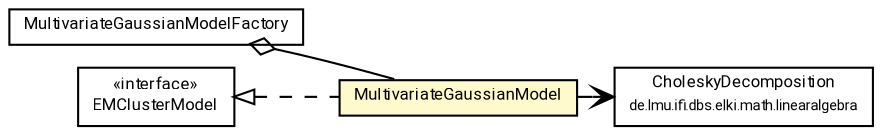 #!/usr/local/bin/dot
#
# Class diagram 
# Generated by UMLGraph version R5_7_2-60-g0e99a6 (http://www.spinellis.gr/umlgraph/)
#

digraph G {
	graph [fontnames="svg"]
	edge [fontname="Roboto",fontsize=7,labelfontname="Roboto",labelfontsize=7,color="black"];
	node [fontname="Roboto",fontcolor="black",fontsize=8,shape=plaintext,margin=0,width=0,height=0];
	nodesep=0.15;
	ranksep=0.25;
	rankdir=LR;
	// de.lmu.ifi.dbs.elki.algorithm.clustering.em.MultivariateGaussianModelFactory<V extends de.lmu.ifi.dbs.elki.data.NumberVector>
	c7193828 [label=<<table title="de.lmu.ifi.dbs.elki.algorithm.clustering.em.MultivariateGaussianModelFactory" border="0" cellborder="1" cellspacing="0" cellpadding="2" href="MultivariateGaussianModelFactory.html" target="_parent">
		<tr><td><table border="0" cellspacing="0" cellpadding="1">
		<tr><td align="center" balign="center"> <font face="Roboto">MultivariateGaussianModelFactory</font> </td></tr>
		</table></td></tr>
		</table>>, URL="MultivariateGaussianModelFactory.html"];
	// de.lmu.ifi.dbs.elki.algorithm.clustering.em.MultivariateGaussianModel
	c7193832 [label=<<table title="de.lmu.ifi.dbs.elki.algorithm.clustering.em.MultivariateGaussianModel" border="0" cellborder="1" cellspacing="0" cellpadding="2" bgcolor="lemonChiffon" href="MultivariateGaussianModel.html" target="_parent">
		<tr><td><table border="0" cellspacing="0" cellpadding="1">
		<tr><td align="center" balign="center"> <font face="Roboto">MultivariateGaussianModel</font> </td></tr>
		</table></td></tr>
		</table>>, URL="MultivariateGaussianModel.html"];
	// de.lmu.ifi.dbs.elki.algorithm.clustering.em.EMClusterModel<M extends de.lmu.ifi.dbs.elki.data.model.MeanModel>
	c7193833 [label=<<table title="de.lmu.ifi.dbs.elki.algorithm.clustering.em.EMClusterModel" border="0" cellborder="1" cellspacing="0" cellpadding="2" href="EMClusterModel.html" target="_parent">
		<tr><td><table border="0" cellspacing="0" cellpadding="1">
		<tr><td align="center" balign="center"> &#171;interface&#187; </td></tr>
		<tr><td align="center" balign="center"> <font face="Roboto">EMClusterModel</font> </td></tr>
		</table></td></tr>
		</table>>, URL="EMClusterModel.html"];
	// de.lmu.ifi.dbs.elki.math.linearalgebra.CholeskyDecomposition
	c7195096 [label=<<table title="de.lmu.ifi.dbs.elki.math.linearalgebra.CholeskyDecomposition" border="0" cellborder="1" cellspacing="0" cellpadding="2" href="../../../math/linearalgebra/CholeskyDecomposition.html" target="_parent">
		<tr><td><table border="0" cellspacing="0" cellpadding="1">
		<tr><td align="center" balign="center"> <font face="Roboto">CholeskyDecomposition</font> </td></tr>
		<tr><td align="center" balign="center"> <font face="Roboto" point-size="7.0">de.lmu.ifi.dbs.elki.math.linearalgebra</font> </td></tr>
		</table></td></tr>
		</table>>, URL="../../../math/linearalgebra/CholeskyDecomposition.html"];
	// de.lmu.ifi.dbs.elki.algorithm.clustering.em.MultivariateGaussianModelFactory<V extends de.lmu.ifi.dbs.elki.data.NumberVector> has de.lmu.ifi.dbs.elki.algorithm.clustering.em.MultivariateGaussianModel
	c7193828 -> c7193832 [arrowhead=none,arrowtail=ediamond,dir=back,weight=4];
	// de.lmu.ifi.dbs.elki.algorithm.clustering.em.MultivariateGaussianModel implements de.lmu.ifi.dbs.elki.algorithm.clustering.em.EMClusterModel<M extends de.lmu.ifi.dbs.elki.data.model.MeanModel>
	c7193833 -> c7193832 [arrowtail=empty,style=dashed,dir=back,weight=9];
	// de.lmu.ifi.dbs.elki.algorithm.clustering.em.MultivariateGaussianModel navassoc de.lmu.ifi.dbs.elki.math.linearalgebra.CholeskyDecomposition
	c7193832 -> c7195096 [arrowhead=open,weight=1];
}

